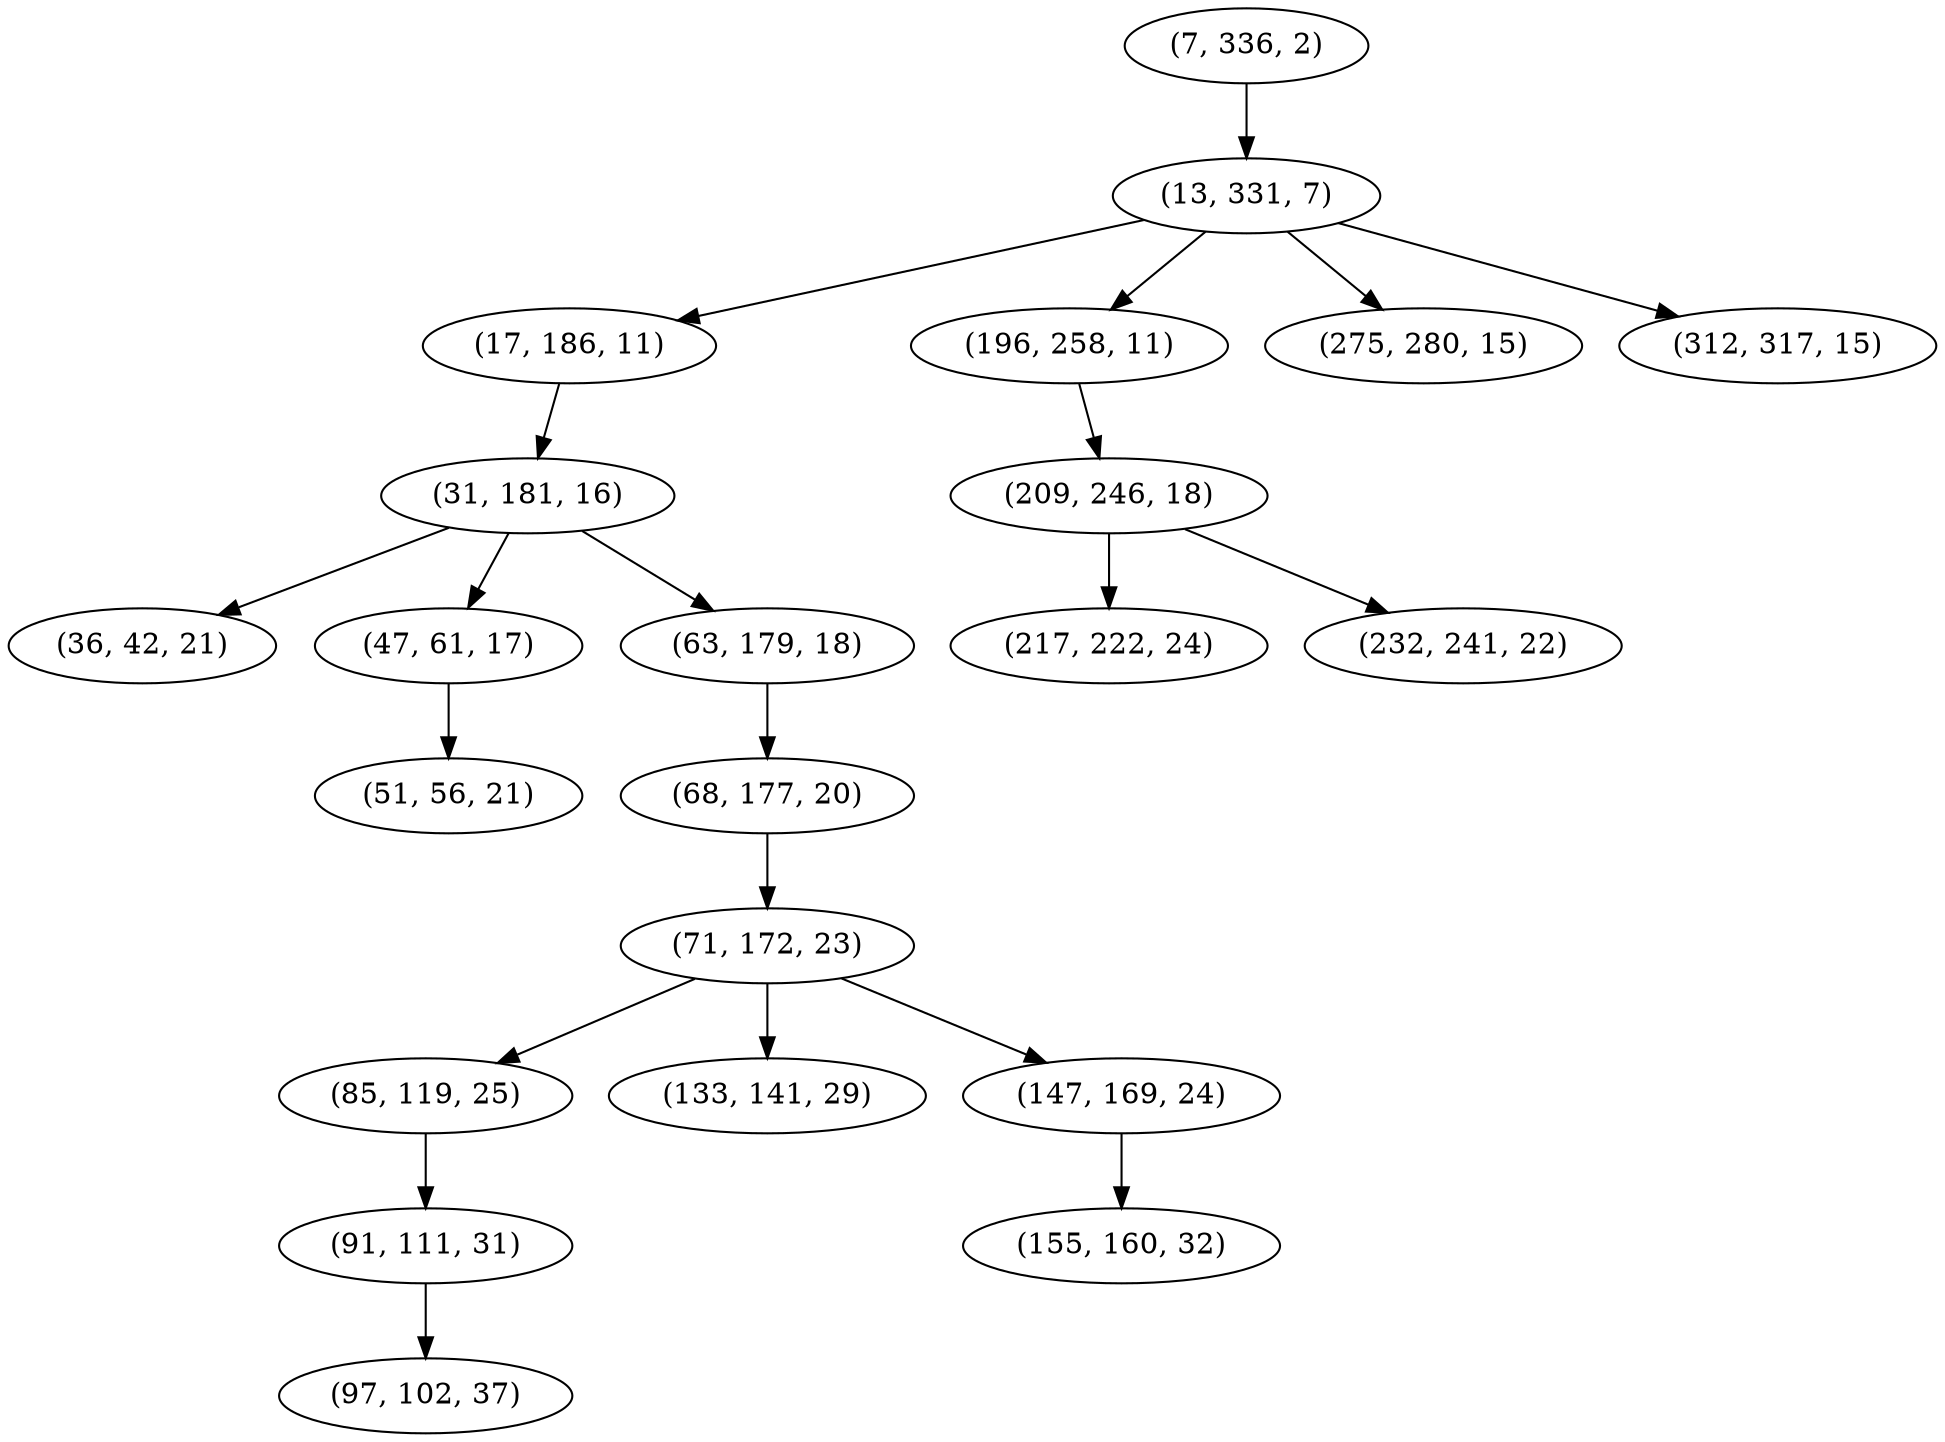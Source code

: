 digraph tree {
    "(7, 336, 2)";
    "(13, 331, 7)";
    "(17, 186, 11)";
    "(31, 181, 16)";
    "(36, 42, 21)";
    "(47, 61, 17)";
    "(51, 56, 21)";
    "(63, 179, 18)";
    "(68, 177, 20)";
    "(71, 172, 23)";
    "(85, 119, 25)";
    "(91, 111, 31)";
    "(97, 102, 37)";
    "(133, 141, 29)";
    "(147, 169, 24)";
    "(155, 160, 32)";
    "(196, 258, 11)";
    "(209, 246, 18)";
    "(217, 222, 24)";
    "(232, 241, 22)";
    "(275, 280, 15)";
    "(312, 317, 15)";
    "(7, 336, 2)" -> "(13, 331, 7)";
    "(13, 331, 7)" -> "(17, 186, 11)";
    "(13, 331, 7)" -> "(196, 258, 11)";
    "(13, 331, 7)" -> "(275, 280, 15)";
    "(13, 331, 7)" -> "(312, 317, 15)";
    "(17, 186, 11)" -> "(31, 181, 16)";
    "(31, 181, 16)" -> "(36, 42, 21)";
    "(31, 181, 16)" -> "(47, 61, 17)";
    "(31, 181, 16)" -> "(63, 179, 18)";
    "(47, 61, 17)" -> "(51, 56, 21)";
    "(63, 179, 18)" -> "(68, 177, 20)";
    "(68, 177, 20)" -> "(71, 172, 23)";
    "(71, 172, 23)" -> "(85, 119, 25)";
    "(71, 172, 23)" -> "(133, 141, 29)";
    "(71, 172, 23)" -> "(147, 169, 24)";
    "(85, 119, 25)" -> "(91, 111, 31)";
    "(91, 111, 31)" -> "(97, 102, 37)";
    "(147, 169, 24)" -> "(155, 160, 32)";
    "(196, 258, 11)" -> "(209, 246, 18)";
    "(209, 246, 18)" -> "(217, 222, 24)";
    "(209, 246, 18)" -> "(232, 241, 22)";
}
